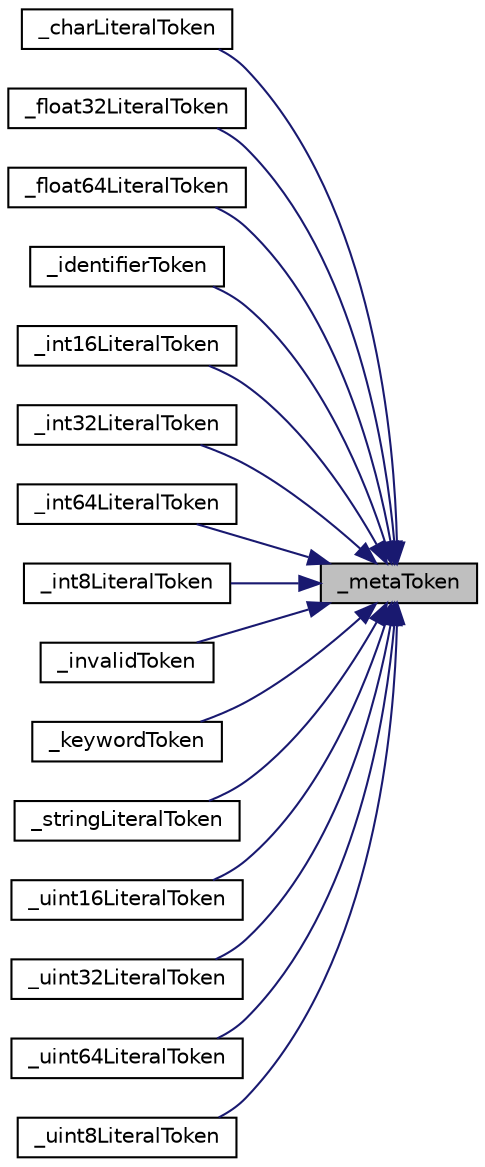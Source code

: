 digraph "_metaToken"
{
 // LATEX_PDF_SIZE
  edge [fontname="Helvetica",fontsize="10",labelfontname="Helvetica",labelfontsize="10"];
  node [fontname="Helvetica",fontsize="10",shape=record];
  rankdir="RL";
  Node1 [label="_metaToken",height=0.2,width=0.4,color="black", fillcolor="grey75", style="filled", fontcolor="black",tooltip="Create a meta token which has no value yet, but has a specified storage, type, and location of the to..."];
  Node1 -> Node2 [dir="back",color="midnightblue",fontsize="10",style="solid",fontname="Helvetica"];
  Node2 [label="_charLiteralToken",height=0.2,width=0.4,color="black", fillcolor="white", style="filled",URL="$db/d58/group__TOKEN.html#ga080faf4b5071ea2a954575d1cb809b5c",tooltip="Create a char literal token which has a char value, a char literal token type\", @ref STORAGE_CHAR \"ch..."];
  Node1 -> Node3 [dir="back",color="midnightblue",fontsize="10",style="solid",fontname="Helvetica"];
  Node3 [label="_float32LiteralToken",height=0.2,width=0.4,color="black", fillcolor="white", style="filled",URL="$db/d58/group__TOKEN.html#ga89cfc7ff3372e689fcf8b06ce74b7b7d",tooltip="Create a float32 literal token which has a float32 value, a float32 literal token type,..."];
  Node1 -> Node4 [dir="back",color="midnightblue",fontsize="10",style="solid",fontname="Helvetica"];
  Node4 [label="_float64LiteralToken",height=0.2,width=0.4,color="black", fillcolor="white", style="filled",URL="$db/d58/group__TOKEN.html#ga9c5e51208374d025b61c48db1083c3a4",tooltip="Create a float64 literal token which has a float64 value, a float64 literal token type,..."];
  Node1 -> Node5 [dir="back",color="midnightblue",fontsize="10",style="solid",fontname="Helvetica"];
  Node5 [label="_identifierToken",height=0.2,width=0.4,color="black", fillcolor="white", style="filled",URL="$db/d58/group__TOKEN.html#gad4571d502062373b73889c791787fb6b",tooltip="Create an identifier token with provided value - the name of the identifier, value's length,..."];
  Node1 -> Node6 [dir="back",color="midnightblue",fontsize="10",style="solid",fontname="Helvetica"];
  Node6 [label="_int16LiteralToken",height=0.2,width=0.4,color="black", fillcolor="white", style="filled",URL="$db/d58/group__TOKEN.html#gac055997c07af4d7f01048400d5310ad8",tooltip="Create an int16 literal token which has an int16 value, a int16 literal token type,..."];
  Node1 -> Node7 [dir="back",color="midnightblue",fontsize="10",style="solid",fontname="Helvetica"];
  Node7 [label="_int32LiteralToken",height=0.2,width=0.4,color="black", fillcolor="white", style="filled",URL="$db/d58/group__TOKEN.html#gae2f3846c48b80b5ab0f122eaac2e90a4",tooltip="Create an int32 literal token which has an int32 value, a int32 literal token type,..."];
  Node1 -> Node8 [dir="back",color="midnightblue",fontsize="10",style="solid",fontname="Helvetica"];
  Node8 [label="_int64LiteralToken",height=0.2,width=0.4,color="black", fillcolor="white", style="filled",URL="$db/d58/group__TOKEN.html#gaa1aa916c7783d2bc4a3f78df1335e0fb",tooltip="Create an int64 literal token which has an int64 value, a int64 literal token type,..."];
  Node1 -> Node9 [dir="back",color="midnightblue",fontsize="10",style="solid",fontname="Helvetica"];
  Node9 [label="_int8LiteralToken",height=0.2,width=0.4,color="black", fillcolor="white", style="filled",URL="$db/d58/group__TOKEN.html#ga79ae32a04dfcdc9cb487c3ec74603c5f",tooltip="Create an int8 literal token which has an int8 value, a int8 literal token type\", @ref STORAGE_INT8 \"..."];
  Node1 -> Node10 [dir="back",color="midnightblue",fontsize="10",style="solid",fontname="Helvetica"];
  Node10 [label="_invalidToken",height=0.2,width=0.4,color="black", fillcolor="white", style="filled",URL="$db/d58/group__TOKEN.html#gafb992e0d4f2440ce500f2a6bc5a76351",tooltip="Create an invalid token that represent tokenizer error."];
  Node1 -> Node11 [dir="back",color="midnightblue",fontsize="10",style="solid",fontname="Helvetica"];
  Node11 [label="_keywordToken",height=0.2,width=0.4,color="black", fillcolor="white", style="filled",URL="$db/d58/group__TOKEN.html#ga177700c1373e18ee063d2cba763db405",tooltip="Create a keyword token with provided value - the name of the keyword, a type of the token keyword,..."];
  Node1 -> Node12 [dir="back",color="midnightblue",fontsize="10",style="solid",fontname="Helvetica"];
  Node12 [label="_stringLiteralToken",height=0.2,width=0.4,color="black", fillcolor="white", style="filled",URL="$db/d58/group__TOKEN.html#ga8c8af99621bd750f11e20a6965e32e6e",tooltip="Create a string literal token which has a buffer and a length fields s a struct, a string literal tok..."];
  Node1 -> Node13 [dir="back",color="midnightblue",fontsize="10",style="solid",fontname="Helvetica"];
  Node13 [label="_uint16LiteralToken",height=0.2,width=0.4,color="black", fillcolor="white", style="filled",URL="$db/d58/group__TOKEN.html#ga258992c143b0cbd955151f7ce6159873",tooltip="Create an uint16 literal token which has an uint16 value, a uint16 literal token type,..."];
  Node1 -> Node14 [dir="back",color="midnightblue",fontsize="10",style="solid",fontname="Helvetica"];
  Node14 [label="_uint32LiteralToken",height=0.2,width=0.4,color="black", fillcolor="white", style="filled",URL="$db/d58/group__TOKEN.html#gab2975ea92e14ceeae1ff7639779ee09b",tooltip="Create an uint32 literal token which has an uint32 value, a uint32 literal token type,..."];
  Node1 -> Node15 [dir="back",color="midnightblue",fontsize="10",style="solid",fontname="Helvetica"];
  Node15 [label="_uint64LiteralToken",height=0.2,width=0.4,color="black", fillcolor="white", style="filled",URL="$db/d58/group__TOKEN.html#gaa2f2b660cef61edc4a89b136e97d4337",tooltip="Create an uint64 literal token which has an uint64 value, a uint64 literal token type,..."];
  Node1 -> Node16 [dir="back",color="midnightblue",fontsize="10",style="solid",fontname="Helvetica"];
  Node16 [label="_uint8LiteralToken",height=0.2,width=0.4,color="black", fillcolor="white", style="filled",URL="$db/d58/group__TOKEN.html#gadc29707ceeb87928da2424079e9c7799",tooltip="Create an uint8 literal token which has an uint8 value, a uint8 literal token type,..."];
}
